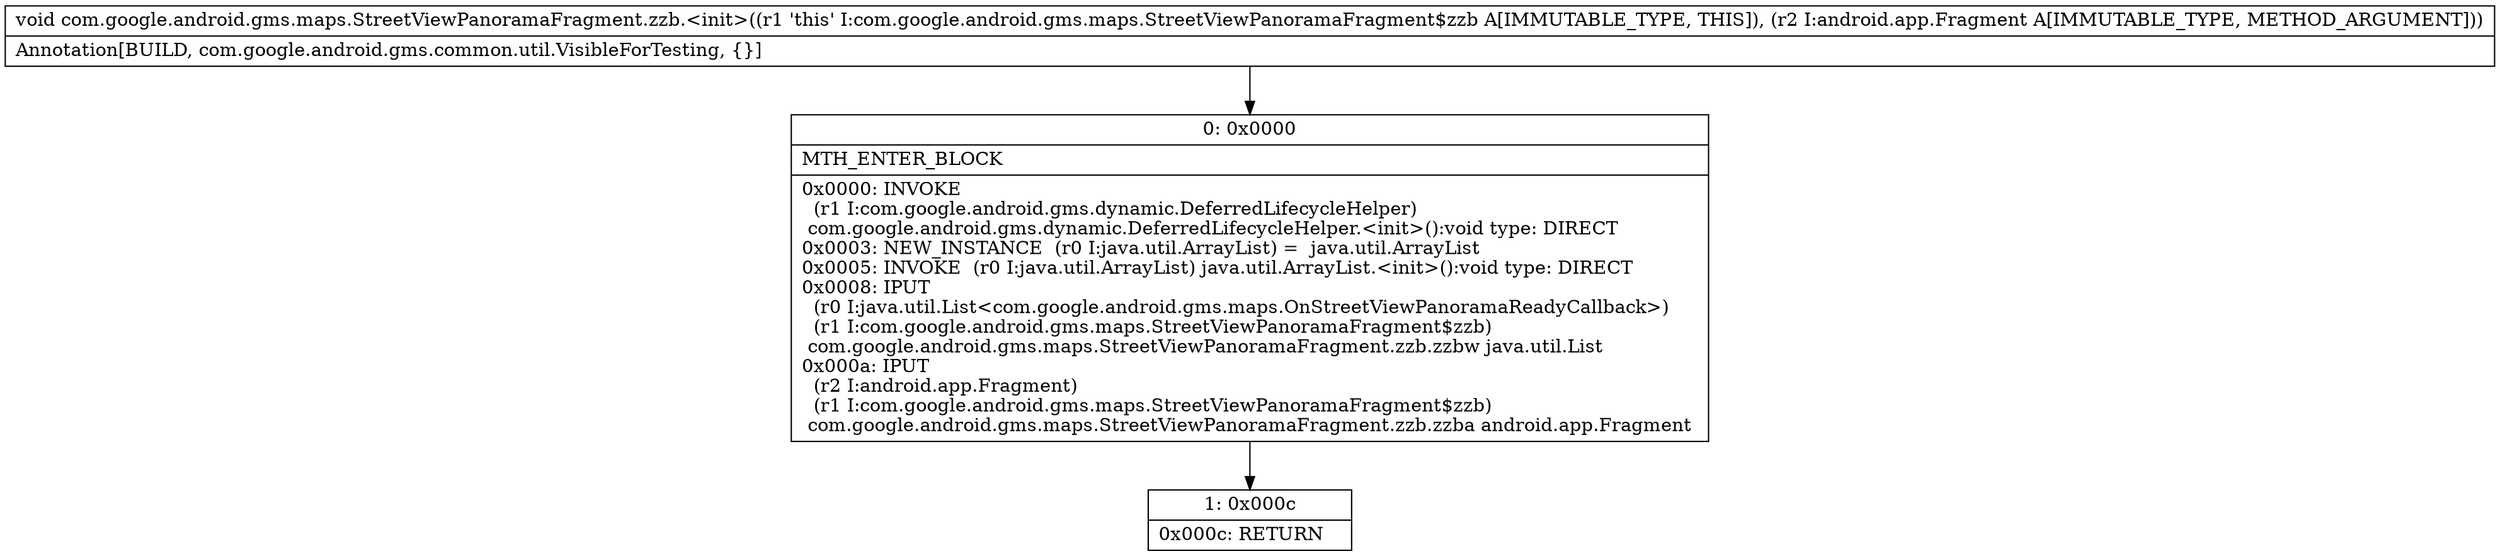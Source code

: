 digraph "CFG forcom.google.android.gms.maps.StreetViewPanoramaFragment.zzb.\<init\>(Landroid\/app\/Fragment;)V" {
Node_0 [shape=record,label="{0\:\ 0x0000|MTH_ENTER_BLOCK\l|0x0000: INVOKE  \l  (r1 I:com.google.android.gms.dynamic.DeferredLifecycleHelper)\l com.google.android.gms.dynamic.DeferredLifecycleHelper.\<init\>():void type: DIRECT \l0x0003: NEW_INSTANCE  (r0 I:java.util.ArrayList) =  java.util.ArrayList \l0x0005: INVOKE  (r0 I:java.util.ArrayList) java.util.ArrayList.\<init\>():void type: DIRECT \l0x0008: IPUT  \l  (r0 I:java.util.List\<com.google.android.gms.maps.OnStreetViewPanoramaReadyCallback\>)\l  (r1 I:com.google.android.gms.maps.StreetViewPanoramaFragment$zzb)\l com.google.android.gms.maps.StreetViewPanoramaFragment.zzb.zzbw java.util.List \l0x000a: IPUT  \l  (r2 I:android.app.Fragment)\l  (r1 I:com.google.android.gms.maps.StreetViewPanoramaFragment$zzb)\l com.google.android.gms.maps.StreetViewPanoramaFragment.zzb.zzba android.app.Fragment \l}"];
Node_1 [shape=record,label="{1\:\ 0x000c|0x000c: RETURN   \l}"];
MethodNode[shape=record,label="{void com.google.android.gms.maps.StreetViewPanoramaFragment.zzb.\<init\>((r1 'this' I:com.google.android.gms.maps.StreetViewPanoramaFragment$zzb A[IMMUTABLE_TYPE, THIS]), (r2 I:android.app.Fragment A[IMMUTABLE_TYPE, METHOD_ARGUMENT]))  | Annotation[BUILD, com.google.android.gms.common.util.VisibleForTesting, \{\}]\l}"];
MethodNode -> Node_0;
Node_0 -> Node_1;
}

